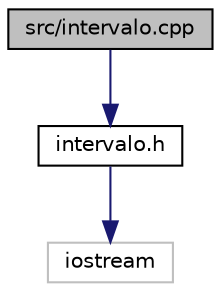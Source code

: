 digraph "src/intervalo.cpp"
{
 // LATEX_PDF_SIZE
  edge [fontname="Helvetica",fontsize="10",labelfontname="Helvetica",labelfontsize="10"];
  node [fontname="Helvetica",fontsize="10",shape=record];
  Node0 [label="src/intervalo.cpp",height=0.2,width=0.4,color="black", fillcolor="grey75", style="filled", fontcolor="black",tooltip="Se proporciona parte de la clase intervalo y es necesario definir ciertos métodos para darle operativ..."];
  Node0 -> Node1 [color="midnightblue",fontsize="10",style="solid"];
  Node1 [label="intervalo.h",height=0.2,width=0.4,color="black", fillcolor="white", style="filled",URL="$intervalo_8h.html",tooltip="Fichero que define la clase intervalo, que representa un intervalo."];
  Node1 -> Node2 [color="midnightblue",fontsize="10",style="solid"];
  Node2 [label="iostream",height=0.2,width=0.4,color="grey75", fillcolor="white", style="filled",tooltip=" "];
}
